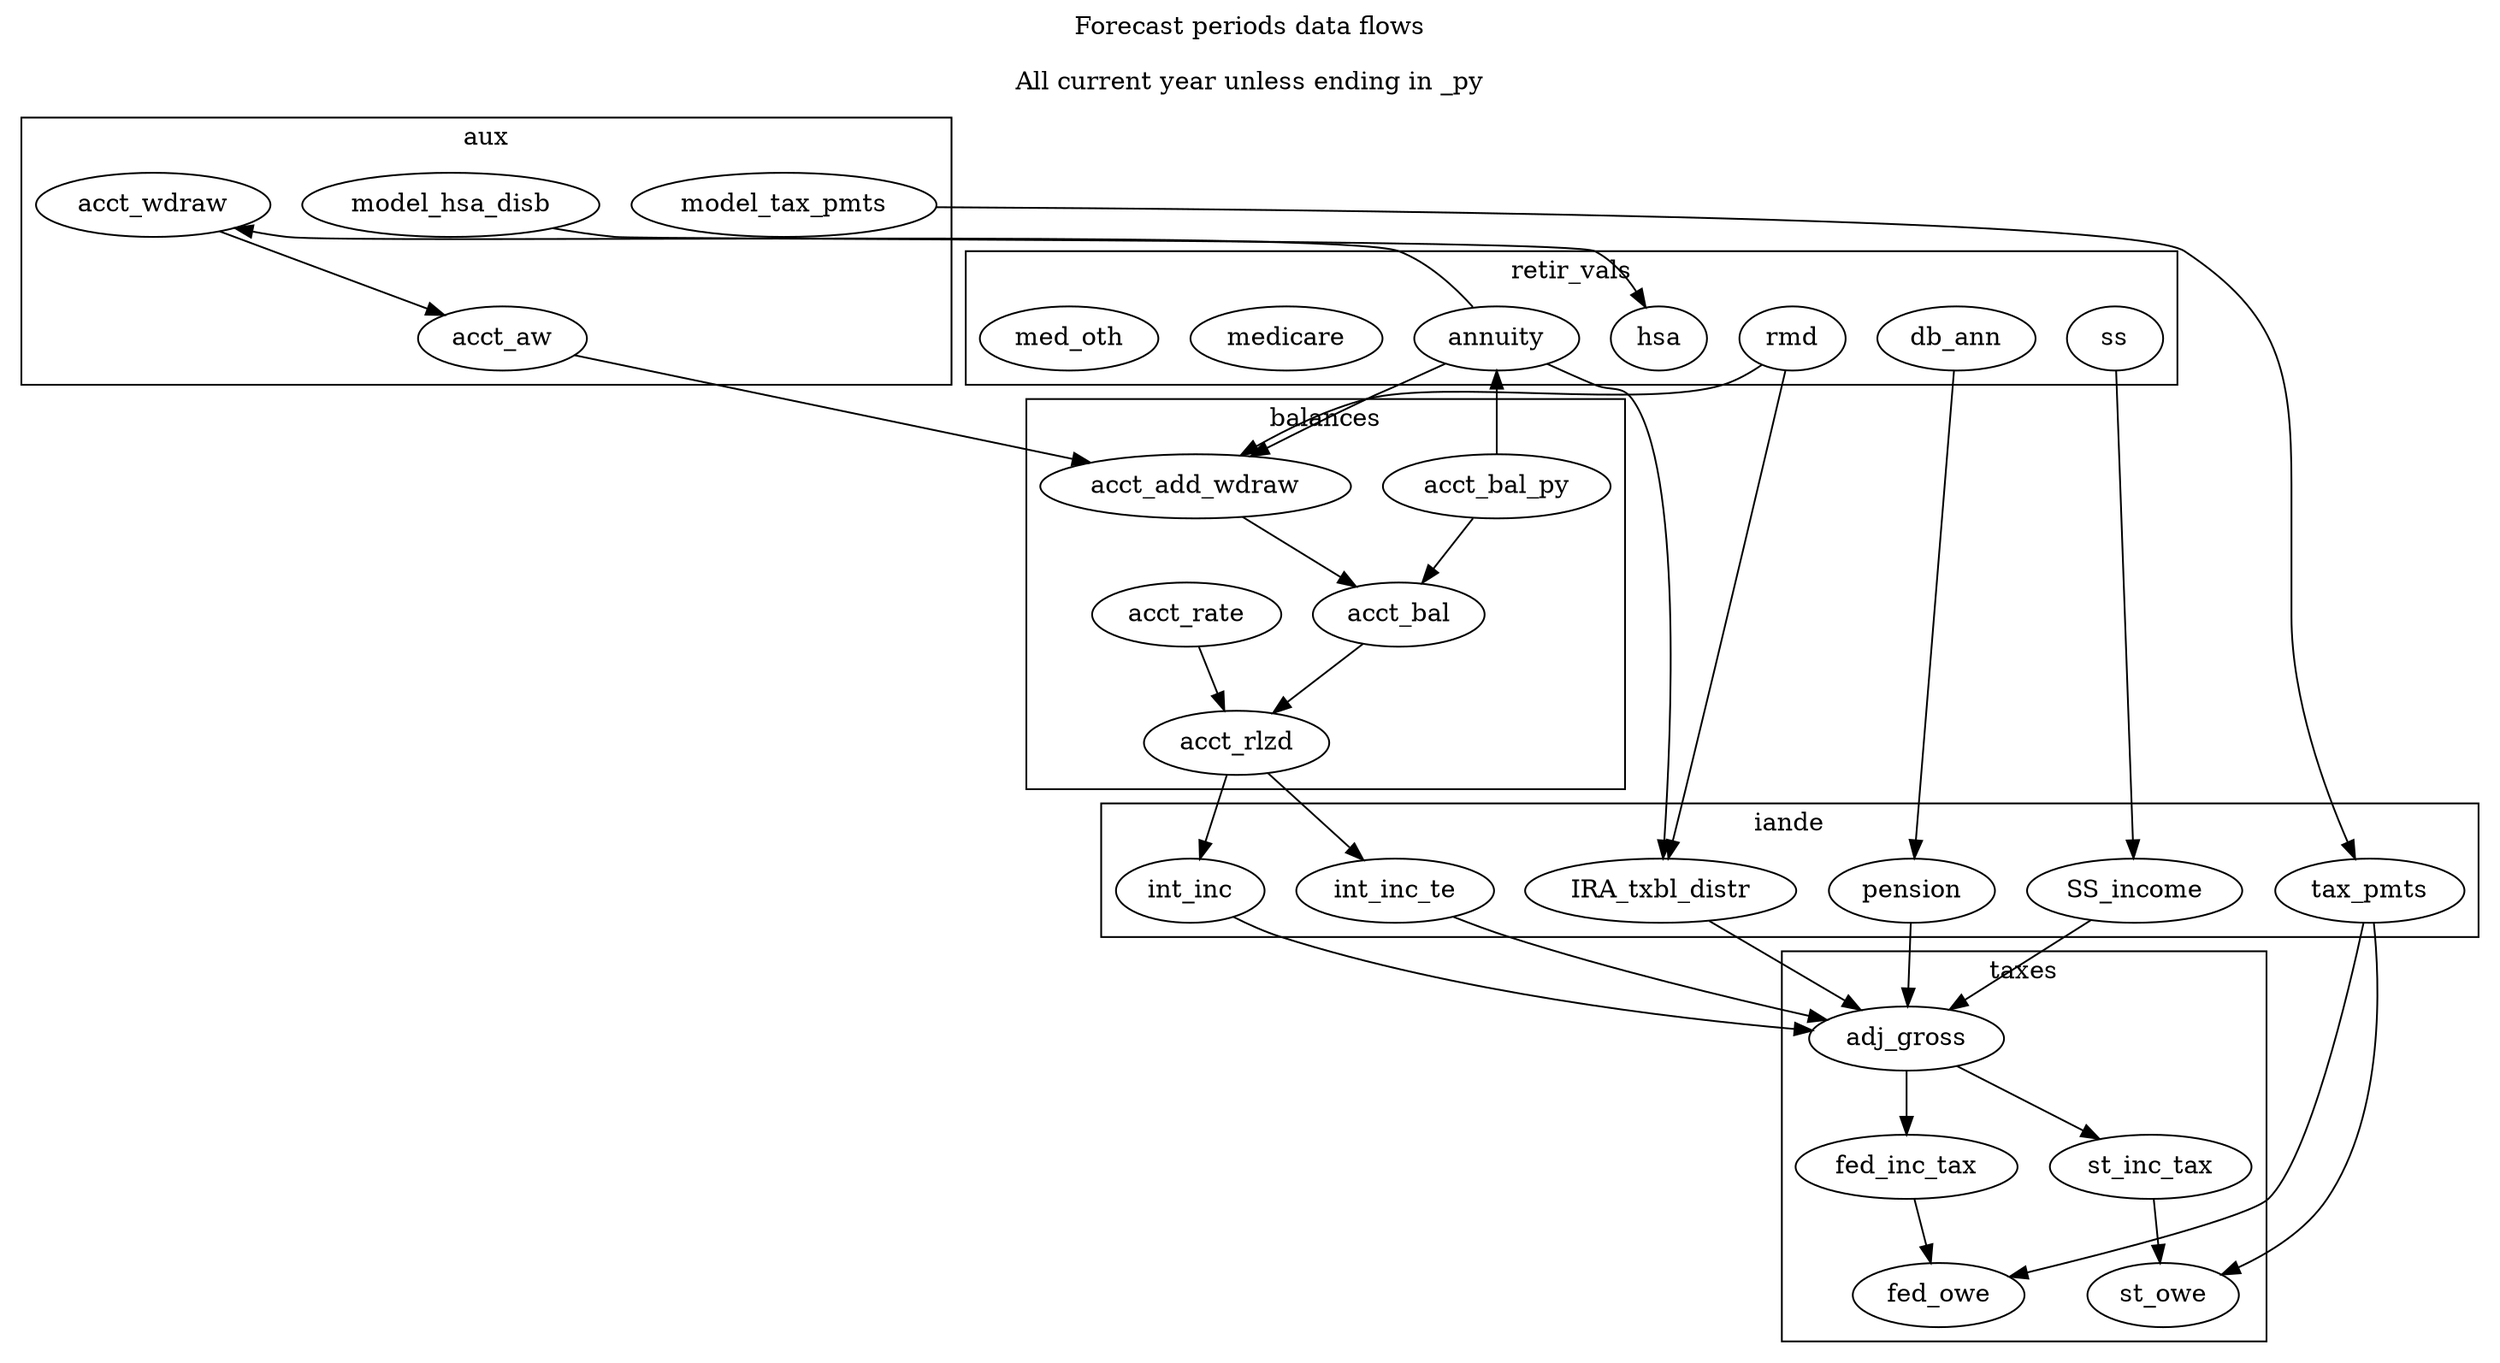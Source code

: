 digraph {
  graph [
    label = "Forecast periods data flows\n\nAll current year unless ending in _py"
    labelloc= t
  ]

  subgraph cluster_0{
    label=balances
    acct_bal_py 
    acct_add_wdraw
    acct_bal
    acct_rate
    acct_rlzd
  }

  subgraph cluster_1{
    label=retir_vals
    annuity 
    rmd
    db_ann
    ss
    hsa
    medicare
    med_oth
  }

  subgraph cluster_2{
    label=iande
    IRA_txbl_distr 
    pension
    SS_income
    int_inc
    int_inc_te
    tax_pmts
  }

  subgraph cluster_3{
    label=aux
    acct_wdraw ->  acct_aw 
    model_tax_pmts
    model_hsa_disb
  }

  subgraph cluster_4{
    label=taxes
    adj_gross -> {fed_inc_tax st_inc_tax}
    fed_owe
    st_owe
    
  }

  acct_bal_py -> annuity -> IRA_txbl_distr
  acct_bal_py -> acct_bal
  rmd -> IRA_txbl_distr

  annuity -> {acct_wdraw acct_add_wdraw}
  rmd -> acct_add_wdraw
  acct_aw-> acct_add_wdraw ->  acct_bal
  db_ann->pension
  ss -> SS_income

  {acct_rate acct_bal} -> acct_rlzd
  acct_rlzd -> {int_inc int_inc_te}
  {IRA_txbl_distr pension SS_income int_inc int_inc_te} -> adj_gross
  {tax_pmts fed_inc_tax} -> fed_owe
  model_tax_pmts -> tax_pmts
  {tax_pmts st_inc_tax}-> st_owe
  model_hsa_disb -> hsa
  }
